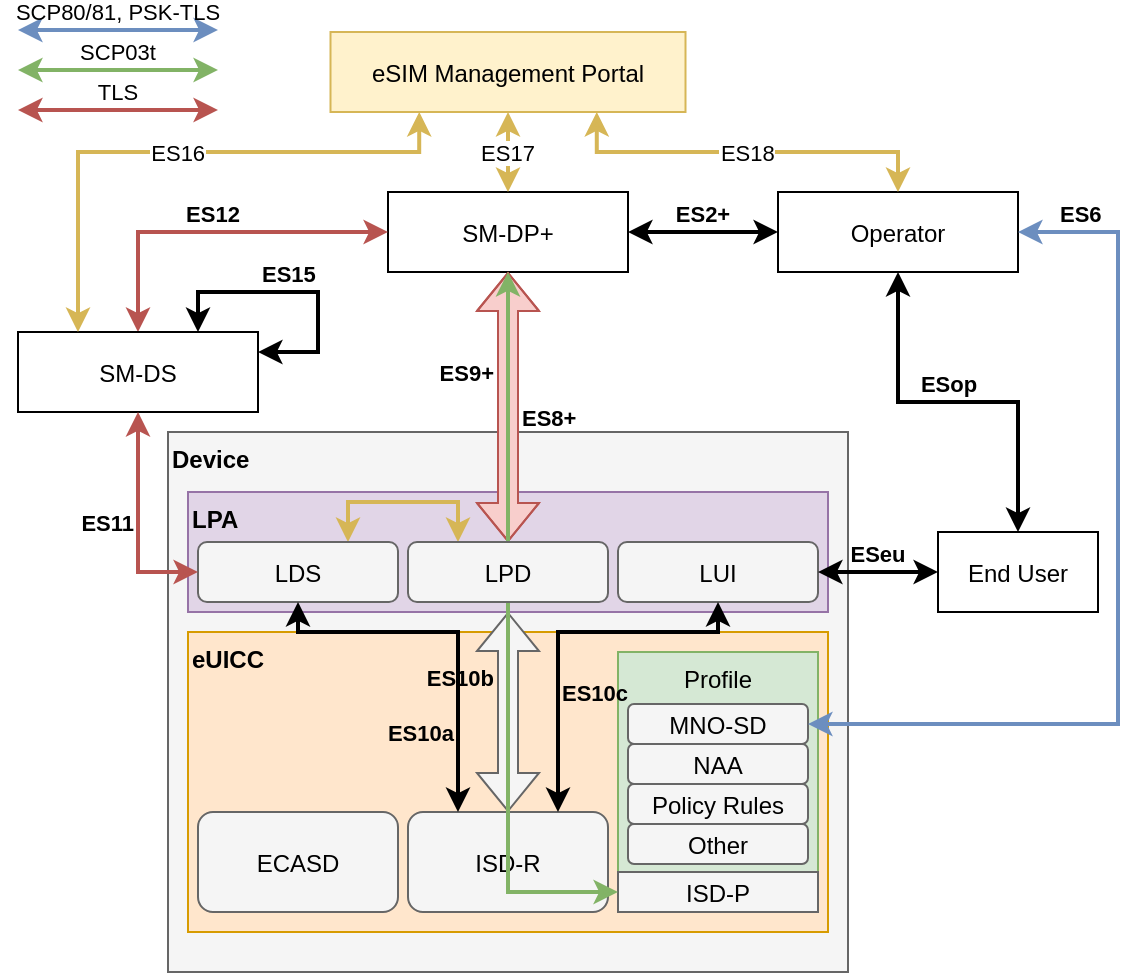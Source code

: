 <mxfile version="19.0.1" type="github">
  <diagram id="Kd7wyASOu7EeAkc9sLa2" name="Page-1">
    <mxGraphModel dx="2942" dy="1065" grid="1" gridSize="10" guides="1" tooltips="1" connect="1" arrows="1" fold="1" page="1" pageScale="1" pageWidth="850" pageHeight="1100" math="0" shadow="0">
      <root>
        <mxCell id="0" />
        <mxCell id="1" parent="0" />
        <mxCell id="bY9OKArqrkYzBHjtCmCj-1" value="ES2+" style="edgeStyle=orthogonalEdgeStyle;rounded=0;orthogonalLoop=1;jettySize=auto;exitX=1;exitY=0.5;exitDx=0;exitDy=0;entryX=0;entryY=0.5;entryDx=0;entryDy=0;startArrow=classic;startFill=1;strokeWidth=2;labelBackgroundColor=none;verticalAlign=bottom;fontStyle=1;fontColor=default;" edge="1" parent="1" source="bY9OKArqrkYzBHjtCmCj-2" target="bY9OKArqrkYzBHjtCmCj-6">
          <mxGeometry relative="1" as="geometry" />
        </mxCell>
        <mxCell id="bY9OKArqrkYzBHjtCmCj-2" value="SM-DP+" style="rounded=0;labelBackgroundColor=none;fontColor=default;" vertex="1" parent="1">
          <mxGeometry x="355" y="300" width="120" height="40" as="geometry" />
        </mxCell>
        <mxCell id="bY9OKArqrkYzBHjtCmCj-3" value="ES12" style="edgeStyle=orthogonalEdgeStyle;rounded=0;orthogonalLoop=1;jettySize=auto;exitX=0.5;exitY=0;exitDx=0;exitDy=0;entryX=0;entryY=0.5;entryDx=0;entryDy=0;startArrow=classic;startFill=1;fillColor=#f8cecc;strokeColor=#b85450;strokeWidth=2;labelBackgroundColor=none;verticalAlign=bottom;fontStyle=1;fontColor=default;" edge="1" parent="1" source="bY9OKArqrkYzBHjtCmCj-4" target="bY9OKArqrkYzBHjtCmCj-2">
          <mxGeometry relative="1" as="geometry" />
        </mxCell>
        <mxCell id="bY9OKArqrkYzBHjtCmCj-4" value="SM-DS" style="rounded=0;labelBackgroundColor=none;fontColor=default;" vertex="1" parent="1">
          <mxGeometry x="170" y="370" width="120" height="40" as="geometry" />
        </mxCell>
        <mxCell id="bY9OKArqrkYzBHjtCmCj-5" value="ESop" style="edgeStyle=orthogonalEdgeStyle;rounded=0;orthogonalLoop=1;jettySize=auto;exitX=0.5;exitY=1;exitDx=0;exitDy=0;entryX=0.5;entryY=0;entryDx=0;entryDy=0;startArrow=classic;startFill=1;strokeWidth=2;labelBackgroundColor=none;verticalAlign=bottom;fontStyle=1;fontColor=default;" edge="1" parent="1" source="bY9OKArqrkYzBHjtCmCj-6" target="bY9OKArqrkYzBHjtCmCj-7">
          <mxGeometry x="-0.045" relative="1" as="geometry">
            <mxPoint as="offset" />
          </mxGeometry>
        </mxCell>
        <mxCell id="bY9OKArqrkYzBHjtCmCj-6" value="Operator" style="rounded=0;labelBackgroundColor=none;fontColor=default;" vertex="1" parent="1">
          <mxGeometry x="550" y="300" width="120" height="40" as="geometry" />
        </mxCell>
        <mxCell id="bY9OKArqrkYzBHjtCmCj-7" value="End User" style="rounded=0;labelBackgroundColor=none;fontColor=default;" vertex="1" parent="1">
          <mxGeometry x="630" y="470" width="80" height="40" as="geometry" />
        </mxCell>
        <mxCell id="bY9OKArqrkYzBHjtCmCj-8" value="ES15" style="edgeStyle=orthogonalEdgeStyle;rounded=0;orthogonalLoop=1;jettySize=auto;exitX=0.75;exitY=0;exitDx=0;exitDy=0;entryX=1;entryY=0.25;entryDx=0;entryDy=0;startArrow=classic;startFill=1;strokeWidth=2;labelBackgroundColor=none;verticalAlign=bottom;fontStyle=1;align=left;fontColor=default;" edge="1" parent="1" source="bY9OKArqrkYzBHjtCmCj-4" target="bY9OKArqrkYzBHjtCmCj-4">
          <mxGeometry x="-0.286" relative="1" as="geometry">
            <Array as="points">
              <mxPoint x="260" y="350" />
              <mxPoint x="320" y="350" />
              <mxPoint x="320" y="380" />
            </Array>
            <mxPoint as="offset" />
          </mxGeometry>
        </mxCell>
        <mxCell id="bY9OKArqrkYzBHjtCmCj-9" value="SCP80/81, PSK-TLS" style="endArrow=classic;startArrow=classic;rounded=0;strokeWidth=2;fillColor=#dae8fc;strokeColor=#6c8ebf;verticalAlign=bottom;labelBackgroundColor=none;fontColor=default;" edge="1" parent="1">
          <mxGeometry width="50" height="50" relative="1" as="geometry">
            <mxPoint x="270" y="219" as="sourcePoint" />
            <mxPoint x="170" y="219" as="targetPoint" />
          </mxGeometry>
        </mxCell>
        <mxCell id="bY9OKArqrkYzBHjtCmCj-10" value="SCP03t" style="endArrow=classic;startArrow=classic;rounded=0;strokeWidth=2;fillColor=#d5e8d4;strokeColor=#82b366;verticalAlign=bottom;labelBackgroundColor=none;fontColor=default;" edge="1" parent="1">
          <mxGeometry width="50" height="50" relative="1" as="geometry">
            <mxPoint x="270" y="239" as="sourcePoint" />
            <mxPoint x="170" y="239" as="targetPoint" />
          </mxGeometry>
        </mxCell>
        <mxCell id="bY9OKArqrkYzBHjtCmCj-11" value="TLS" style="endArrow=classic;startArrow=classic;rounded=0;strokeWidth=2;fillColor=#f8cecc;strokeColor=#b85450;verticalAlign=bottom;labelBackgroundColor=none;fontColor=default;" edge="1" parent="1">
          <mxGeometry width="50" height="50" relative="1" as="geometry">
            <mxPoint x="270" y="259" as="sourcePoint" />
            <mxPoint x="170" y="259" as="targetPoint" />
          </mxGeometry>
        </mxCell>
        <mxCell id="bY9OKArqrkYzBHjtCmCj-12" value="Device" style="rounded=0;fillColor=#f5f5f5;strokeColor=#666666;verticalAlign=top;align=left;fontStyle=1;fontColor=default;labelBackgroundColor=none;" vertex="1" parent="1">
          <mxGeometry x="245" y="420" width="340" height="270" as="geometry" />
        </mxCell>
        <mxCell id="bY9OKArqrkYzBHjtCmCj-13" value="eUICC" style="rounded=0;verticalAlign=top;fillColor=#ffe6cc;strokeColor=#d79b00;align=left;fontStyle=1;labelBackgroundColor=none;fontColor=default;" vertex="1" parent="1">
          <mxGeometry x="255" y="520" width="320" height="150" as="geometry" />
        </mxCell>
        <mxCell id="bY9OKArqrkYzBHjtCmCj-14" value="ECASD" style="rounded=1;fillColor=#f5f5f5;fontColor=default;strokeColor=#666666;labelBackgroundColor=none;" vertex="1" parent="1">
          <mxGeometry x="260" y="610" width="100" height="50" as="geometry" />
        </mxCell>
        <mxCell id="bY9OKArqrkYzBHjtCmCj-15" value="ISD-R" style="rounded=1;fillColor=#f5f5f5;fontColor=default;strokeColor=#666666;labelBackgroundColor=none;" vertex="1" parent="1">
          <mxGeometry x="365" y="610" width="100" height="50" as="geometry" />
        </mxCell>
        <mxCell id="bY9OKArqrkYzBHjtCmCj-16" value="Profile" style="rounded=0;verticalAlign=top;fillColor=#d5e8d4;strokeColor=#82b366;labelBackgroundColor=none;fontColor=default;" vertex="1" parent="1">
          <mxGeometry x="470" y="530" width="100" height="110" as="geometry" />
        </mxCell>
        <mxCell id="bY9OKArqrkYzBHjtCmCj-17" value="MNO-SD" style="rounded=1;fillColor=#f5f5f5;fontColor=default;strokeColor=#666666;labelBackgroundColor=none;" vertex="1" parent="1">
          <mxGeometry x="475" y="556" width="90" height="20" as="geometry" />
        </mxCell>
        <mxCell id="bY9OKArqrkYzBHjtCmCj-18" value="NAA" style="rounded=1;fillColor=#f5f5f5;fontColor=default;strokeColor=#666666;labelBackgroundColor=none;" vertex="1" parent="1">
          <mxGeometry x="475" y="576" width="90" height="20" as="geometry" />
        </mxCell>
        <mxCell id="bY9OKArqrkYzBHjtCmCj-19" value="Policy Rules" style="rounded=1;fillColor=#f5f5f5;fontColor=default;strokeColor=#666666;labelBackgroundColor=none;" vertex="1" parent="1">
          <mxGeometry x="475" y="596" width="90" height="20" as="geometry" />
        </mxCell>
        <mxCell id="bY9OKArqrkYzBHjtCmCj-20" value="Other" style="rounded=1;fillColor=#f5f5f5;fontColor=default;strokeColor=#666666;labelBackgroundColor=none;" vertex="1" parent="1">
          <mxGeometry x="475" y="616" width="90" height="20" as="geometry" />
        </mxCell>
        <mxCell id="bY9OKArqrkYzBHjtCmCj-21" value="ISD-P" style="rounded=0;fillColor=#f5f5f5;fontColor=default;strokeColor=#666666;labelBackgroundColor=none;" vertex="1" parent="1">
          <mxGeometry x="470" y="640" width="100" height="20" as="geometry" />
        </mxCell>
        <mxCell id="bY9OKArqrkYzBHjtCmCj-22" value="LPA" style="rounded=0;fillColor=#e1d5e7;strokeColor=#9673a6;verticalAlign=top;align=left;fontStyle=1;labelBackgroundColor=none;fontColor=default;" vertex="1" parent="1">
          <mxGeometry x="255" y="450" width="320" height="60" as="geometry" />
        </mxCell>
        <mxCell id="bY9OKArqrkYzBHjtCmCj-39" style="edgeStyle=orthogonalEdgeStyle;rounded=0;orthogonalLoop=1;jettySize=auto;exitX=0.75;exitY=0;exitDx=0;exitDy=0;entryX=0.25;entryY=0;entryDx=0;entryDy=0;startArrow=classic;startFill=1;strokeWidth=2;fillColor=#fff2cc;strokeColor=#d6b656;" edge="1" parent="1" source="bY9OKArqrkYzBHjtCmCj-23" target="bY9OKArqrkYzBHjtCmCj-32">
          <mxGeometry relative="1" as="geometry" />
        </mxCell>
        <mxCell id="bY9OKArqrkYzBHjtCmCj-23" value="LDS" style="rounded=1;fillColor=#f5f5f5;fontColor=default;strokeColor=#666666;labelBackgroundColor=none;" vertex="1" parent="1">
          <mxGeometry x="260" y="475" width="100" height="30" as="geometry" />
        </mxCell>
        <mxCell id="bY9OKArqrkYzBHjtCmCj-24" value="LUI" style="rounded=1;fillColor=#f5f5f5;fontColor=default;strokeColor=#666666;labelBackgroundColor=none;" vertex="1" parent="1">
          <mxGeometry x="470" y="475" width="100" height="30" as="geometry" />
        </mxCell>
        <mxCell id="bY9OKArqrkYzBHjtCmCj-25" value="ES10b" style="edgeStyle=orthogonalEdgeStyle;rounded=0;orthogonalLoop=1;jettySize=auto;startArrow=classic;startFill=1;shape=flexArrow;entryX=0.5;entryY=0;entryDx=0;entryDy=0;fillColor=#f5f5f5;strokeColor=#666666;exitX=0.5;exitY=1;exitDx=0;exitDy=0;labelBackgroundColor=none;verticalAlign=top;align=right;fontStyle=1;fontColor=default;" edge="1" parent="1" source="bY9OKArqrkYzBHjtCmCj-22" target="bY9OKArqrkYzBHjtCmCj-15">
          <mxGeometry x="-0.6" y="-5" relative="1" as="geometry">
            <mxPoint x="-175" y="780" as="sourcePoint" />
            <mxPoint as="offset" />
          </mxGeometry>
        </mxCell>
        <mxCell id="bY9OKArqrkYzBHjtCmCj-26" value="ES10c" style="edgeStyle=orthogonalEdgeStyle;rounded=0;orthogonalLoop=1;jettySize=auto;exitX=0.5;exitY=1;exitDx=0;exitDy=0;entryX=0.75;entryY=0;entryDx=0;entryDy=0;startArrow=classic;startFill=1;strokeWidth=2;labelBackgroundColor=none;align=left;fontStyle=1;fontColor=default;" edge="1" parent="1" source="bY9OKArqrkYzBHjtCmCj-24" target="bY9OKArqrkYzBHjtCmCj-15">
          <mxGeometry x="0.351" relative="1" as="geometry">
            <Array as="points">
              <mxPoint x="520" y="520" />
              <mxPoint x="440" y="520" />
            </Array>
            <mxPoint as="offset" />
          </mxGeometry>
        </mxCell>
        <mxCell id="bY9OKArqrkYzBHjtCmCj-27" value="ES10a" style="edgeStyle=orthogonalEdgeStyle;rounded=0;orthogonalLoop=1;jettySize=auto;exitX=0.5;exitY=1;exitDx=0;exitDy=0;entryX=0.25;entryY=0;entryDx=0;entryDy=0;startArrow=classic;startFill=1;strokeWidth=2;align=right;labelBackgroundColor=none;fontStyle=1;fontColor=default;" edge="1" parent="1" source="bY9OKArqrkYzBHjtCmCj-23" target="bY9OKArqrkYzBHjtCmCj-15">
          <mxGeometry x="0.568" relative="1" as="geometry">
            <Array as="points">
              <mxPoint x="310" y="520" />
              <mxPoint x="390" y="520" />
            </Array>
            <mxPoint as="offset" />
          </mxGeometry>
        </mxCell>
        <mxCell id="bY9OKArqrkYzBHjtCmCj-28" value="ES9+" style="edgeStyle=orthogonalEdgeStyle;rounded=0;orthogonalLoop=1;jettySize=auto;exitX=0.5;exitY=1;exitDx=0;exitDy=0;entryX=0.5;entryY=0;entryDx=0;entryDy=0;startArrow=classic;startFill=1;shape=flexArrow;fillColor=#f8cecc;strokeColor=#b85450;align=right;labelBackgroundColor=none;verticalAlign=middle;fontStyle=1;fontColor=default;" edge="1" parent="1" source="bY9OKArqrkYzBHjtCmCj-2" target="bY9OKArqrkYzBHjtCmCj-32">
          <mxGeometry x="-0.259" y="-5" relative="1" as="geometry">
            <Array as="points">
              <mxPoint x="415" y="445" />
            </Array>
            <mxPoint as="offset" />
          </mxGeometry>
        </mxCell>
        <mxCell id="bY9OKArqrkYzBHjtCmCj-29" value="ES8+&#xa;&#xa;" style="edgeStyle=orthogonalEdgeStyle;rounded=0;orthogonalLoop=1;jettySize=auto;exitX=0.5;exitY=1;exitDx=0;exitDy=0;entryX=0;entryY=0.5;entryDx=0;entryDy=0;startArrow=classic;startFill=1;align=left;strokeWidth=2;fillColor=#d5e8d4;strokeColor=#82b366;labelBackgroundColor=none;fontStyle=1;fontColor=default;" edge="1" parent="1" source="bY9OKArqrkYzBHjtCmCj-2" target="bY9OKArqrkYzBHjtCmCj-21">
          <mxGeometry x="-0.532" y="5" relative="1" as="geometry">
            <Array as="points" />
            <mxPoint as="offset" />
          </mxGeometry>
        </mxCell>
        <mxCell id="bY9OKArqrkYzBHjtCmCj-30" value="ESeu" style="edgeStyle=orthogonalEdgeStyle;rounded=0;orthogonalLoop=1;jettySize=auto;exitX=0;exitY=0.5;exitDx=0;exitDy=0;entryX=1;entryY=0.5;entryDx=0;entryDy=0;startArrow=classic;startFill=1;strokeWidth=2;labelBackgroundColor=none;verticalAlign=bottom;fontStyle=1;fontColor=default;" edge="1" parent="1" source="bY9OKArqrkYzBHjtCmCj-7" target="bY9OKArqrkYzBHjtCmCj-24">
          <mxGeometry relative="1" as="geometry">
            <mxPoint x="555" y="460" as="targetPoint" />
          </mxGeometry>
        </mxCell>
        <mxCell id="bY9OKArqrkYzBHjtCmCj-31" value="ES11" style="edgeStyle=orthogonalEdgeStyle;rounded=0;orthogonalLoop=1;jettySize=auto;exitX=0.5;exitY=1;exitDx=0;exitDy=0;entryX=0;entryY=0.5;entryDx=0;entryDy=0;startArrow=classic;startFill=1;fillColor=#f8cecc;strokeColor=#b85450;align=right;strokeWidth=2;labelBackgroundColor=none;verticalAlign=middle;fontStyle=1;fontColor=default;" edge="1" parent="1" source="bY9OKArqrkYzBHjtCmCj-4" target="bY9OKArqrkYzBHjtCmCj-23">
          <mxGeometry relative="1" as="geometry" />
        </mxCell>
        <mxCell id="bY9OKArqrkYzBHjtCmCj-32" value="LPD" style="rounded=1;fillColor=#f5f5f5;fontColor=default;strokeColor=#666666;labelBackgroundColor=none;" vertex="1" parent="1">
          <mxGeometry x="365" y="475" width="100" height="30" as="geometry" />
        </mxCell>
        <mxCell id="bY9OKArqrkYzBHjtCmCj-33" value="ES6" style="edgeStyle=orthogonalEdgeStyle;rounded=0;orthogonalLoop=1;jettySize=auto;exitX=1;exitY=0.5;exitDx=0;exitDy=0;entryX=1;entryY=0.5;entryDx=0;entryDy=0;startArrow=classic;startFill=1;fillColor=#dae8fc;strokeColor=#6c8ebf;strokeWidth=2;align=left;labelBackgroundColor=none;verticalAlign=bottom;fontStyle=1;fontColor=default;" edge="1" parent="1" source="bY9OKArqrkYzBHjtCmCj-6" target="bY9OKArqrkYzBHjtCmCj-17">
          <mxGeometry x="-0.915" relative="1" as="geometry">
            <mxPoint as="offset" />
            <mxPoint x="595" y="582.5" as="targetPoint" />
            <Array as="points">
              <mxPoint x="720" y="320" />
              <mxPoint x="720" y="566" />
            </Array>
          </mxGeometry>
        </mxCell>
        <mxCell id="bY9OKArqrkYzBHjtCmCj-35" value="ES17" style="edgeStyle=orthogonalEdgeStyle;rounded=0;orthogonalLoop=1;jettySize=auto;exitX=0.5;exitY=1;exitDx=0;exitDy=0;entryX=0.5;entryY=0;entryDx=0;entryDy=0;startArrow=classic;startFill=1;strokeWidth=2;fillColor=#fff2cc;strokeColor=#d6b656;" edge="1" parent="1" source="bY9OKArqrkYzBHjtCmCj-34" target="bY9OKArqrkYzBHjtCmCj-2">
          <mxGeometry relative="1" as="geometry" />
        </mxCell>
        <mxCell id="bY9OKArqrkYzBHjtCmCj-37" value="ES16" style="edgeStyle=orthogonalEdgeStyle;rounded=0;orthogonalLoop=1;jettySize=auto;exitX=0.25;exitY=1;exitDx=0;exitDy=0;entryX=0.25;entryY=0;entryDx=0;entryDy=0;startArrow=classic;startFill=1;strokeWidth=2;fillColor=#fff2cc;strokeColor=#d6b656;" edge="1" parent="1" source="bY9OKArqrkYzBHjtCmCj-34" target="bY9OKArqrkYzBHjtCmCj-4">
          <mxGeometry relative="1" as="geometry">
            <Array as="points">
              <mxPoint x="371" y="280" />
              <mxPoint x="200" y="280" />
            </Array>
          </mxGeometry>
        </mxCell>
        <mxCell id="bY9OKArqrkYzBHjtCmCj-38" value="ES18" style="edgeStyle=orthogonalEdgeStyle;rounded=0;orthogonalLoop=1;jettySize=auto;exitX=0.75;exitY=1;exitDx=0;exitDy=0;entryX=0.5;entryY=0;entryDx=0;entryDy=0;startArrow=classic;startFill=1;strokeWidth=2;fillColor=#fff2cc;strokeColor=#d6b656;" edge="1" parent="1" source="bY9OKArqrkYzBHjtCmCj-34" target="bY9OKArqrkYzBHjtCmCj-6">
          <mxGeometry relative="1" as="geometry" />
        </mxCell>
        <mxCell id="bY9OKArqrkYzBHjtCmCj-34" value="eSIM Management Portal" style="rounded=0;labelBackgroundColor=none;fillColor=#fff2cc;strokeColor=#d6b656;fontColor=default;" vertex="1" parent="1">
          <mxGeometry x="326.25" y="220" width="177.5" height="40" as="geometry" />
        </mxCell>
      </root>
    </mxGraphModel>
  </diagram>
</mxfile>
